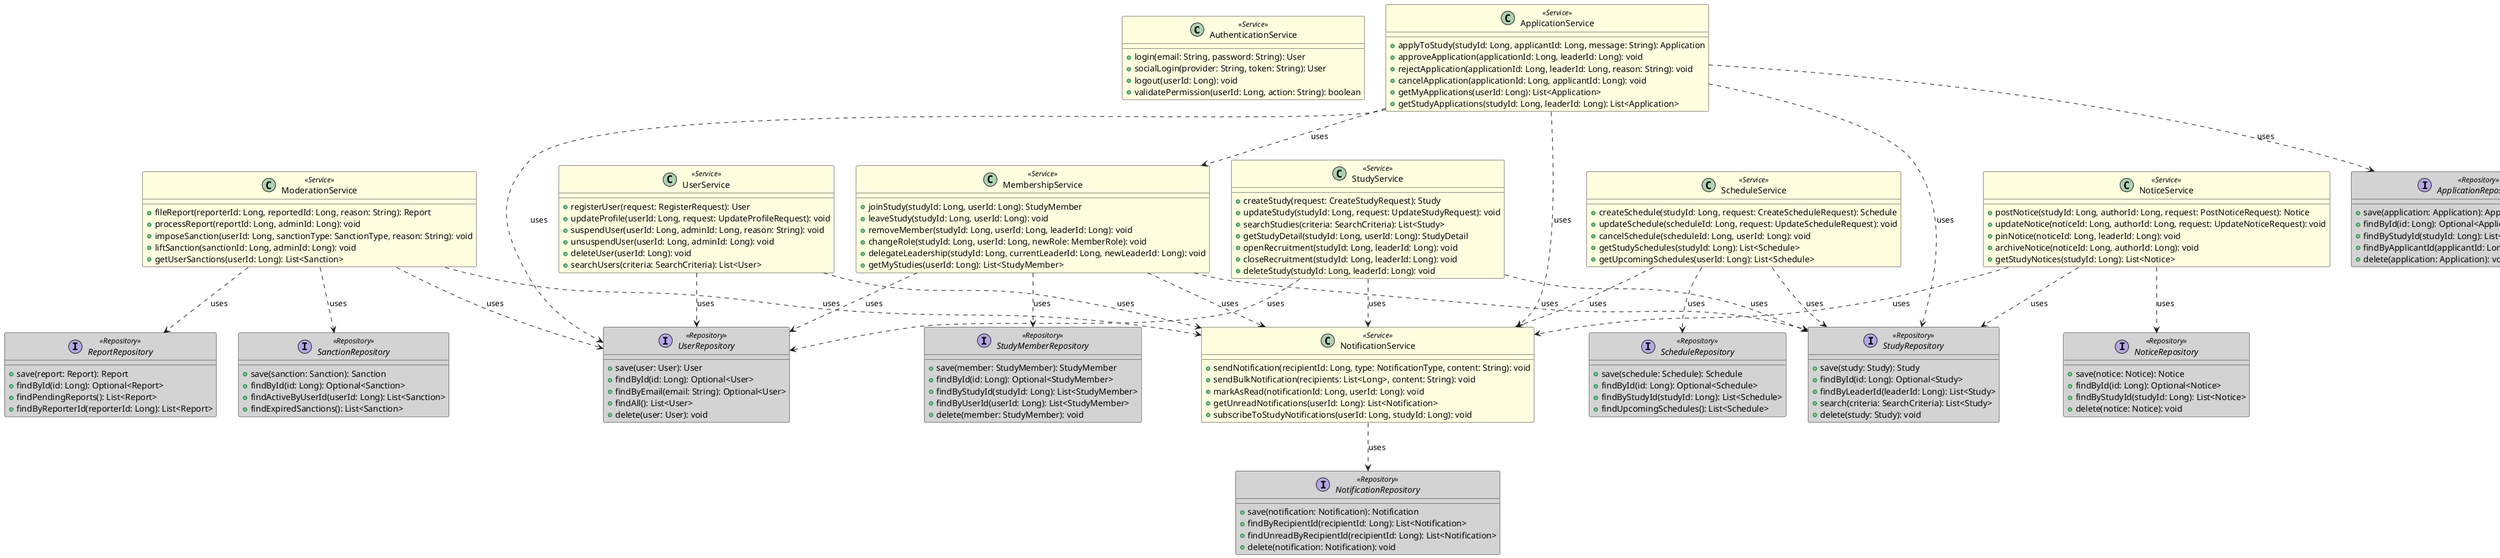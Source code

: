 @startuml
!define SERVICE class
!define REPOSITORY interface

skinparam class {
    BackgroundColor<<Service>> LightYellow
    BackgroundColor<<Repository>> LightGray
}

' === 도메인 서비스 ===
SERVICE AuthenticationService <<Service>> {
    +login(email: String, password: String): User
    +socialLogin(provider: String, token: String): User
    +logout(userId: Long): void
    +validatePermission(userId: Long, action: String): boolean
}

SERVICE StudyService <<Service>> {
    +createStudy(request: CreateStudyRequest): Study
    +updateStudy(studyId: Long, request: UpdateStudyRequest): void
    +searchStudies(criteria: SearchCriteria): List<Study>
    +getStudyDetail(studyId: Long, userId: Long): StudyDetail
    +openRecruitment(studyId: Long, leaderId: Long): void
    +closeRecruitment(studyId: Long, leaderId: Long): void
    +deleteStudy(studyId: Long, leaderId: Long): void
}

SERVICE ApplicationService <<Service>> {
    +applyToStudy(studyId: Long, applicantId: Long, message: String): Application
    +approveApplication(applicationId: Long, leaderId: Long): void
    +rejectApplication(applicationId: Long, leaderId: Long, reason: String): void
    +cancelApplication(applicationId: Long, applicantId: Long): void
    +getMyApplications(userId: Long): List<Application>
    +getStudyApplications(studyId: Long, leaderId: Long): List<Application>
}

SERVICE MembershipService <<Service>> {
    +joinStudy(studyId: Long, userId: Long): StudyMember
    +leaveStudy(studyId: Long, userId: Long): void
    +removeMember(studyId: Long, userId: Long, leaderId: Long): void
    +changeRole(studyId: Long, userId: Long, newRole: MemberRole): void
    +delegateLeadership(studyId: Long, currentLeaderId: Long, newLeaderId: Long): void
    +getMyStudies(userId: Long): List<StudyMember>
}

SERVICE NotificationService <<Service>> {
    +sendNotification(recipientId: Long, type: NotificationType, content: String): void
    +sendBulkNotification(recipients: List<Long>, content: String): void
    +markAsRead(notificationId: Long, userId: Long): void
    +getUnreadNotifications(userId: Long): List<Notification>
    +subscribeToStudyNotifications(userId: Long, studyId: Long): void
}

SERVICE ScheduleService <<Service>> {
    +createSchedule(studyId: Long, request: CreateScheduleRequest): Schedule
    +updateSchedule(scheduleId: Long, request: UpdateScheduleRequest): void
    +cancelSchedule(scheduleId: Long, userId: Long): void
    +getStudySchedules(studyId: Long): List<Schedule>
    +getUpcomingSchedules(userId: Long): List<Schedule>
}

SERVICE NoticeService <<Service>> {
    +postNotice(studyId: Long, authorId: Long, request: PostNoticeRequest): Notice
    +updateNotice(noticeId: Long, authorId: Long, request: UpdateNoticeRequest): void
    +pinNotice(noticeId: Long, leaderId: Long): void
    +archiveNotice(noticeId: Long, authorId: Long): void
    +getStudyNotices(studyId: Long): List<Notice>
}

SERVICE ModerationService <<Service>> {
    +fileReport(reporterId: Long, reportedId: Long, reason: String): Report
    +processReport(reportId: Long, adminId: Long): void
    +imposeSanction(userId: Long, sanctionType: SanctionType, reason: String): void
    +liftSanction(sanctionId: Long, adminId: Long): void
    +getUserSanctions(userId: Long): List<Sanction>
}

SERVICE UserService <<Service>> {
    +registerUser(request: RegisterRequest): User
    +updateProfile(userId: Long, request: UpdateProfileRequest): void
    +suspendUser(userId: Long, adminId: Long, reason: String): void
    +unsuspendUser(userId: Long, adminId: Long): void
    +deleteUser(userId: Long): void
    +searchUsers(criteria: SearchCriteria): List<User>
}

' === 리포지토리 인터페이스 ===
REPOSITORY UserRepository <<Repository>> {
    +save(user: User): User
    +findById(id: Long): Optional<User>
    +findByEmail(email: String): Optional<User>
    +findAll(): List<User>
    +delete(user: User): void
}

REPOSITORY StudyRepository <<Repository>> {
    +save(study: Study): Study
    +findById(id: Long): Optional<Study>
    +findByLeaderId(leaderId: Long): List<Study>
    +search(criteria: SearchCriteria): List<Study>
    +delete(study: Study): void
}

REPOSITORY ApplicationRepository <<Repository>> {
    +save(application: Application): Application
    +findById(id: Long): Optional<Application>
    +findByStudyId(studyId: Long): List<Application>
    +findByApplicantId(applicantId: Long): List<Application>
    +delete(application: Application): void
}

REPOSITORY StudyMemberRepository <<Repository>> {
    +save(member: StudyMember): StudyMember
    +findById(id: Long): Optional<StudyMember>
    +findByStudyId(studyId: Long): List<StudyMember>
    +findByUserId(userId: Long): List<StudyMember>
    +delete(member: StudyMember): void
}

REPOSITORY NotificationRepository <<Repository>> {
    +save(notification: Notification): Notification
    +findByRecipientId(recipientId: Long): List<Notification>
    +findUnreadByRecipientId(recipientId: Long): List<Notification>
    +delete(notification: Notification): void
}

REPOSITORY ScheduleRepository <<Repository>> {
    +save(schedule: Schedule): Schedule
    +findById(id: Long): Optional<Schedule>
    +findByStudyId(studyId: Long): List<Schedule>
    +findUpcomingSchedules(): List<Schedule>
}

REPOSITORY NoticeRepository <<Repository>> {
    +save(notice: Notice): Notice
    +findById(id: Long): Optional<Notice>
    +findByStudyId(studyId: Long): List<Notice>
    +delete(notice: Notice): void
}

REPOSITORY ReportRepository <<Repository>> {
    +save(report: Report): Report
    +findById(id: Long): Optional<Report>
    +findPendingReports(): List<Report>
    +findByReporterId(reporterId: Long): List<Report>
}

REPOSITORY SanctionRepository <<Repository>> {
    +save(sanction: Sanction): Sanction
    +findById(id: Long): Optional<Sanction>
    +findActiveByUserId(userId: Long): List<Sanction>
    +findExpiredSanctions(): List<Sanction>
}

' === 서비스 간 의존성 ===
StudyService ..> StudyRepository : uses
StudyService ..> UserRepository : uses
StudyService ..> NotificationService : uses

ApplicationService ..> ApplicationRepository : uses
ApplicationService ..> StudyRepository : uses
ApplicationService ..> UserRepository : uses
ApplicationService ..> NotificationService : uses
ApplicationService ..> MembershipService : uses

MembershipService ..> StudyMemberRepository : uses
MembershipService ..> StudyRepository : uses
MembershipService ..> UserRepository : uses
MembershipService ..> NotificationService : uses

NotificationService ..> NotificationRepository : uses

ScheduleService ..> ScheduleRepository : uses
ScheduleService ..> StudyRepository : uses
ScheduleService ..> NotificationService : uses

NoticeService ..> NoticeRepository : uses
NoticeService ..> StudyRepository : uses
NoticeService ..> NotificationService : uses

ModerationService ..> ReportRepository : uses
ModerationService ..> SanctionRepository : uses
ModerationService ..> UserRepository : uses
ModerationService ..> NotificationService : uses

UserService ..> UserRepository : uses
UserService ..> NotificationService : uses

@enduml
